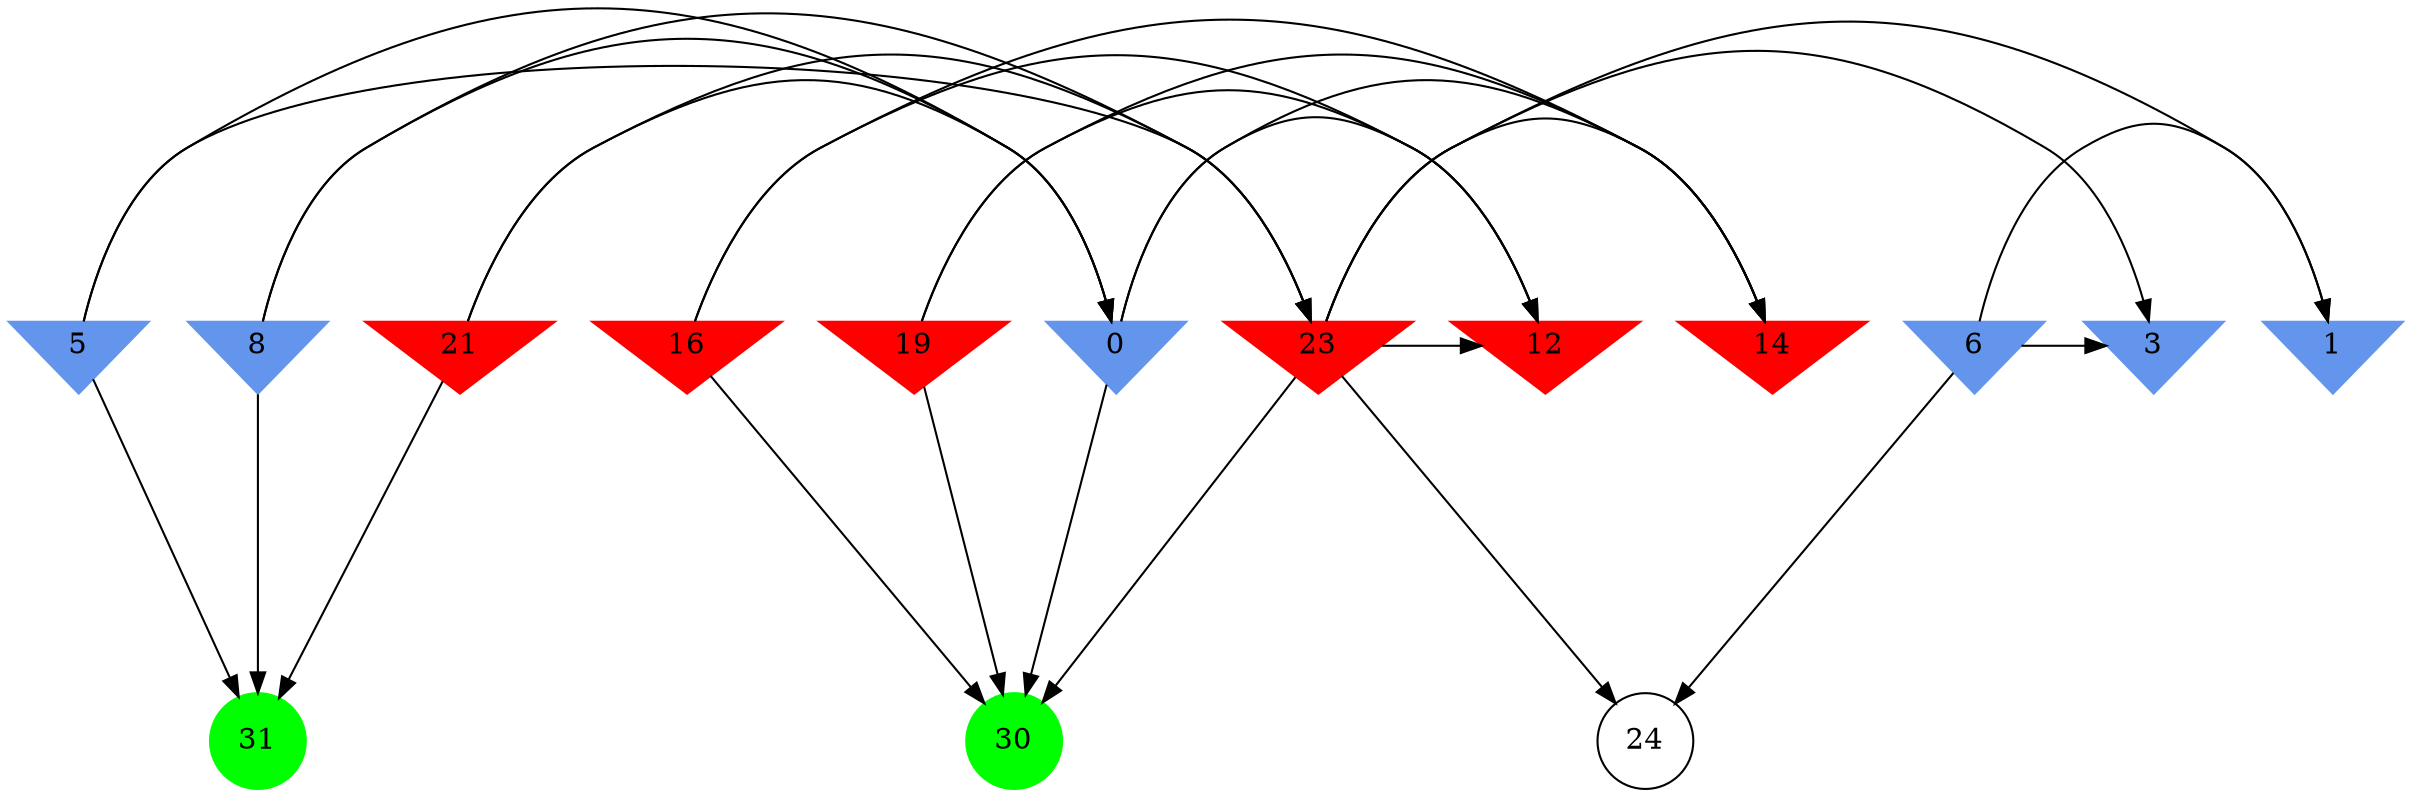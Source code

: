 digraph brain {
	ranksep=2.0;
	0 [shape=invtriangle,style=filled,color=cornflowerblue];
	1 [shape=invtriangle,style=filled,color=cornflowerblue];
	3 [shape=invtriangle,style=filled,color=cornflowerblue];
	5 [shape=invtriangle,style=filled,color=cornflowerblue];
	6 [shape=invtriangle,style=filled,color=cornflowerblue];
	8 [shape=invtriangle,style=filled,color=cornflowerblue];
	12 [shape=invtriangle,style=filled,color=red];
	14 [shape=invtriangle,style=filled,color=red];
	16 [shape=invtriangle,style=filled,color=red];
	19 [shape=invtriangle,style=filled,color=red];
	21 [shape=invtriangle,style=filled,color=red];
	23 [shape=invtriangle,style=filled,color=red];
	24 [shape=circle,color=black];
	30 [shape=circle,style=filled,color=green];
	31 [shape=circle,style=filled,color=green];
	6	->	3;
	6	->	1;
	6	->	24;
	23	->	3;
	23	->	1;
	23	->	24;
	16	->	14;
	16	->	12;
	16	->	30;
	0	->	14;
	0	->	12;
	0	->	30;
	23	->	14;
	23	->	12;
	23	->	30;
	19	->	14;
	19	->	12;
	19	->	30;
	21	->	0;
	21	->	31;
	21	->	23;
	8	->	0;
	8	->	31;
	8	->	23;
	5	->	0;
	5	->	31;
	5	->	23;
	{ rank=same; 0; 1; 3; 5; 6; 8; 12; 14; 16; 19; 21; 23; }
	{ rank=same; 24; }
	{ rank=same; 30; 31; }
}
